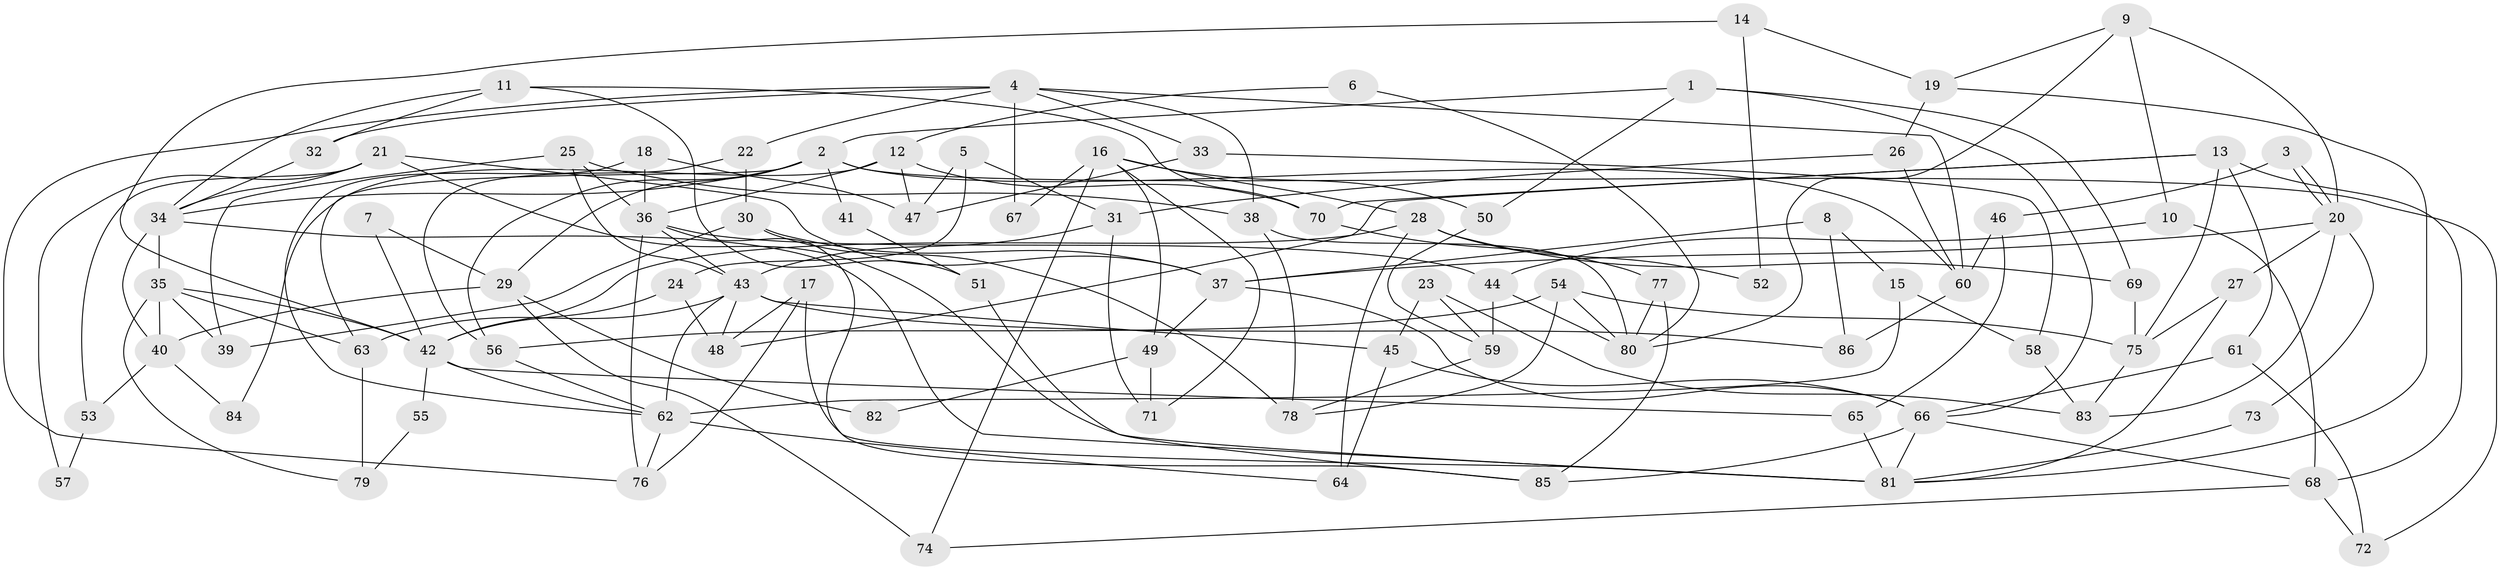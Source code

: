 // Generated by graph-tools (version 1.1) at 2025/02/03/09/25 03:02:11]
// undirected, 86 vertices, 172 edges
graph export_dot {
graph [start="1"]
  node [color=gray90,style=filled];
  1;
  2;
  3;
  4;
  5;
  6;
  7;
  8;
  9;
  10;
  11;
  12;
  13;
  14;
  15;
  16;
  17;
  18;
  19;
  20;
  21;
  22;
  23;
  24;
  25;
  26;
  27;
  28;
  29;
  30;
  31;
  32;
  33;
  34;
  35;
  36;
  37;
  38;
  39;
  40;
  41;
  42;
  43;
  44;
  45;
  46;
  47;
  48;
  49;
  50;
  51;
  52;
  53;
  54;
  55;
  56;
  57;
  58;
  59;
  60;
  61;
  62;
  63;
  64;
  65;
  66;
  67;
  68;
  69;
  70;
  71;
  72;
  73;
  74;
  75;
  76;
  77;
  78;
  79;
  80;
  81;
  82;
  83;
  84;
  85;
  86;
  1 -- 69;
  1 -- 66;
  1 -- 2;
  1 -- 50;
  2 -- 72;
  2 -- 29;
  2 -- 34;
  2 -- 41;
  2 -- 56;
  2 -- 60;
  2 -- 63;
  3 -- 20;
  3 -- 20;
  3 -- 46;
  4 -- 38;
  4 -- 76;
  4 -- 22;
  4 -- 32;
  4 -- 33;
  4 -- 60;
  4 -- 67;
  5 -- 47;
  5 -- 31;
  5 -- 24;
  6 -- 80;
  6 -- 12;
  7 -- 29;
  7 -- 42;
  8 -- 37;
  8 -- 86;
  8 -- 15;
  9 -- 80;
  9 -- 20;
  9 -- 10;
  9 -- 19;
  10 -- 44;
  10 -- 68;
  11 -- 32;
  11 -- 70;
  11 -- 34;
  11 -- 51;
  12 -- 70;
  12 -- 36;
  12 -- 47;
  12 -- 84;
  13 -- 68;
  13 -- 75;
  13 -- 48;
  13 -- 61;
  13 -- 70;
  14 -- 19;
  14 -- 42;
  14 -- 52;
  15 -- 62;
  15 -- 58;
  16 -- 74;
  16 -- 71;
  16 -- 28;
  16 -- 49;
  16 -- 50;
  16 -- 67;
  17 -- 76;
  17 -- 48;
  17 -- 81;
  18 -- 36;
  18 -- 47;
  18 -- 62;
  19 -- 81;
  19 -- 26;
  20 -- 27;
  20 -- 37;
  20 -- 73;
  20 -- 83;
  21 -- 81;
  21 -- 34;
  21 -- 37;
  21 -- 53;
  21 -- 57;
  22 -- 56;
  22 -- 30;
  23 -- 45;
  23 -- 59;
  23 -- 83;
  24 -- 42;
  24 -- 48;
  25 -- 39;
  25 -- 43;
  25 -- 36;
  25 -- 38;
  26 -- 60;
  26 -- 31;
  27 -- 75;
  27 -- 81;
  28 -- 42;
  28 -- 52;
  28 -- 64;
  28 -- 69;
  29 -- 40;
  29 -- 74;
  29 -- 82;
  30 -- 37;
  30 -- 39;
  30 -- 78;
  31 -- 43;
  31 -- 71;
  32 -- 34;
  33 -- 58;
  33 -- 47;
  34 -- 35;
  34 -- 40;
  34 -- 81;
  35 -- 63;
  35 -- 39;
  35 -- 40;
  35 -- 42;
  35 -- 79;
  36 -- 43;
  36 -- 44;
  36 -- 76;
  36 -- 85;
  37 -- 49;
  37 -- 66;
  38 -- 80;
  38 -- 78;
  40 -- 53;
  40 -- 84;
  41 -- 51;
  42 -- 62;
  42 -- 55;
  42 -- 65;
  43 -- 48;
  43 -- 45;
  43 -- 62;
  43 -- 63;
  43 -- 86;
  44 -- 59;
  44 -- 80;
  45 -- 66;
  45 -- 64;
  46 -- 65;
  46 -- 60;
  49 -- 71;
  49 -- 82;
  50 -- 59;
  51 -- 85;
  53 -- 57;
  54 -- 78;
  54 -- 56;
  54 -- 75;
  54 -- 80;
  55 -- 79;
  56 -- 62;
  58 -- 83;
  59 -- 78;
  60 -- 86;
  61 -- 66;
  61 -- 72;
  62 -- 64;
  62 -- 76;
  63 -- 79;
  65 -- 81;
  66 -- 81;
  66 -- 68;
  66 -- 85;
  68 -- 72;
  68 -- 74;
  69 -- 75;
  70 -- 77;
  73 -- 81;
  75 -- 83;
  77 -- 85;
  77 -- 80;
}
